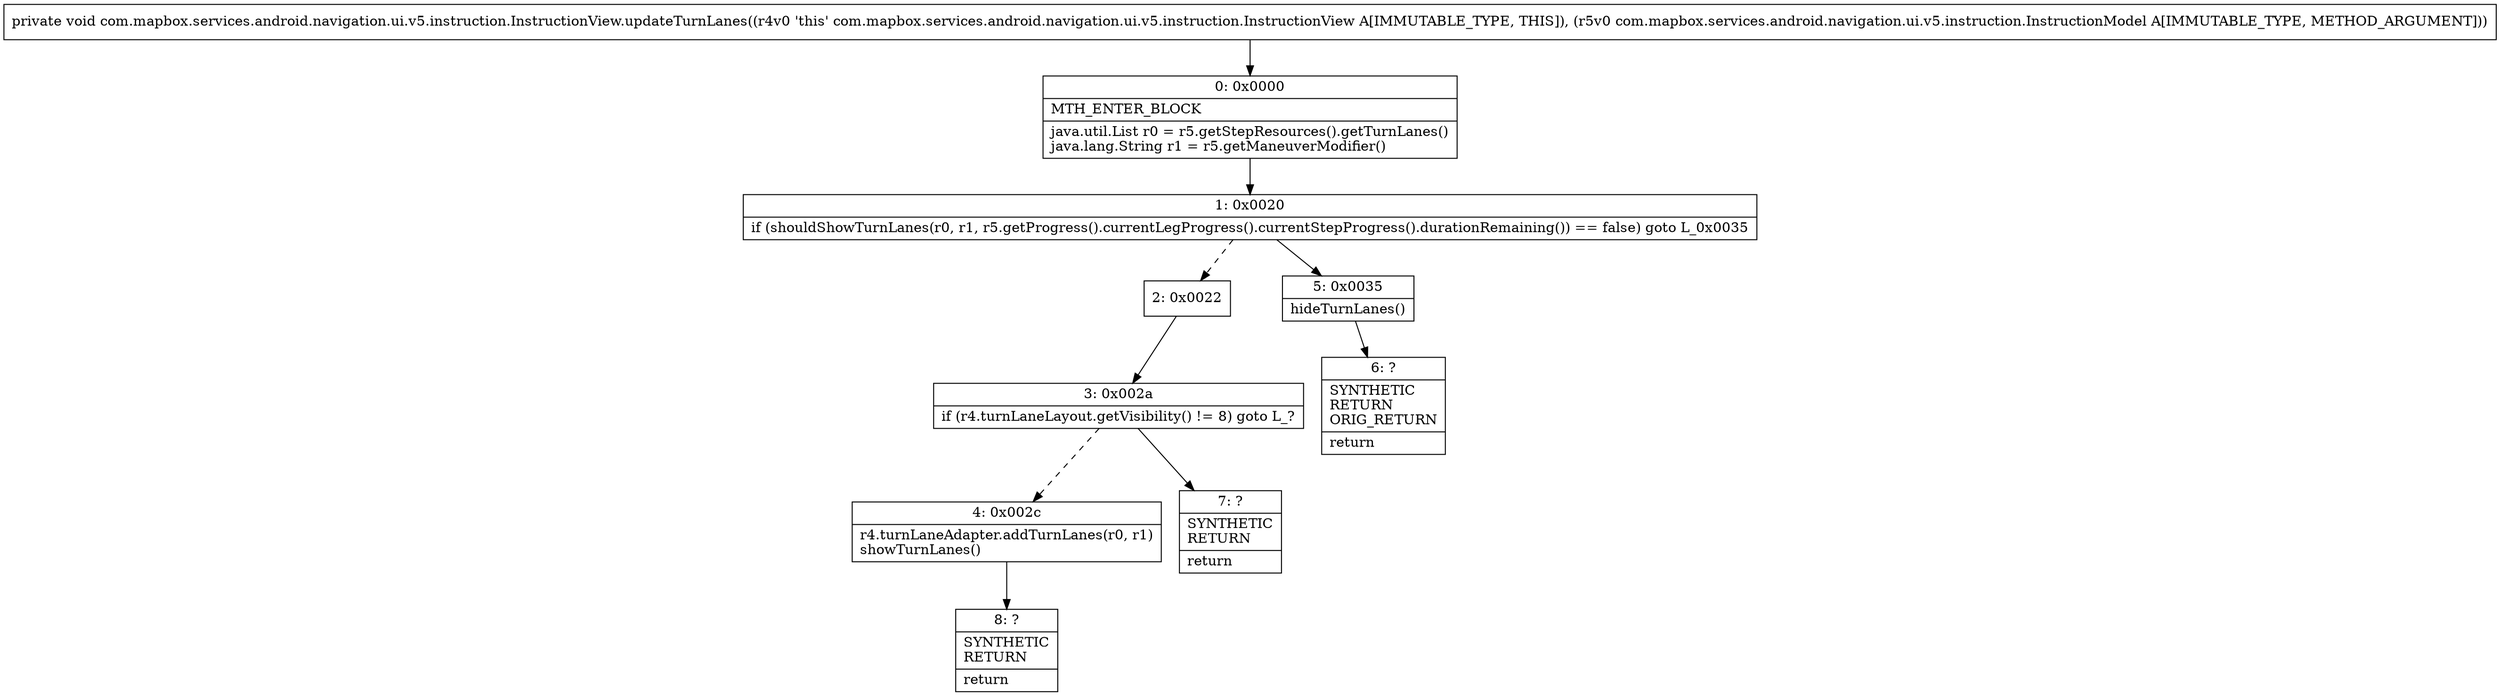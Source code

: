 digraph "CFG forcom.mapbox.services.android.navigation.ui.v5.instruction.InstructionView.updateTurnLanes(Lcom\/mapbox\/services\/android\/navigation\/ui\/v5\/instruction\/InstructionModel;)V" {
Node_0 [shape=record,label="{0\:\ 0x0000|MTH_ENTER_BLOCK\l|java.util.List r0 = r5.getStepResources().getTurnLanes()\ljava.lang.String r1 = r5.getManeuverModifier()\l}"];
Node_1 [shape=record,label="{1\:\ 0x0020|if (shouldShowTurnLanes(r0, r1, r5.getProgress().currentLegProgress().currentStepProgress().durationRemaining()) == false) goto L_0x0035\l}"];
Node_2 [shape=record,label="{2\:\ 0x0022}"];
Node_3 [shape=record,label="{3\:\ 0x002a|if (r4.turnLaneLayout.getVisibility() != 8) goto L_?\l}"];
Node_4 [shape=record,label="{4\:\ 0x002c|r4.turnLaneAdapter.addTurnLanes(r0, r1)\lshowTurnLanes()\l}"];
Node_5 [shape=record,label="{5\:\ 0x0035|hideTurnLanes()\l}"];
Node_6 [shape=record,label="{6\:\ ?|SYNTHETIC\lRETURN\lORIG_RETURN\l|return\l}"];
Node_7 [shape=record,label="{7\:\ ?|SYNTHETIC\lRETURN\l|return\l}"];
Node_8 [shape=record,label="{8\:\ ?|SYNTHETIC\lRETURN\l|return\l}"];
MethodNode[shape=record,label="{private void com.mapbox.services.android.navigation.ui.v5.instruction.InstructionView.updateTurnLanes((r4v0 'this' com.mapbox.services.android.navigation.ui.v5.instruction.InstructionView A[IMMUTABLE_TYPE, THIS]), (r5v0 com.mapbox.services.android.navigation.ui.v5.instruction.InstructionModel A[IMMUTABLE_TYPE, METHOD_ARGUMENT])) }"];
MethodNode -> Node_0;
Node_0 -> Node_1;
Node_1 -> Node_2[style=dashed];
Node_1 -> Node_5;
Node_2 -> Node_3;
Node_3 -> Node_4[style=dashed];
Node_3 -> Node_7;
Node_4 -> Node_8;
Node_5 -> Node_6;
}

